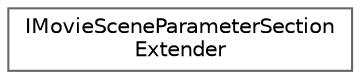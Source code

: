 digraph "Graphical Class Hierarchy"
{
 // INTERACTIVE_SVG=YES
 // LATEX_PDF_SIZE
  bgcolor="transparent";
  edge [fontname=Helvetica,fontsize=10,labelfontname=Helvetica,labelfontsize=10];
  node [fontname=Helvetica,fontsize=10,shape=box,height=0.2,width=0.4];
  rankdir="LR";
  Node0 [id="Node000000",label="IMovieSceneParameterSection\lExtender",height=0.2,width=0.4,color="grey40", fillcolor="white", style="filled",URL="$d4/d75/classIMovieSceneParameterSectionExtender.html",tooltip=" "];
}
